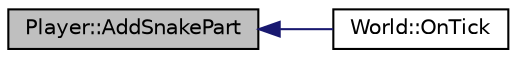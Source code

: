 digraph "Player::AddSnakePart"
{
  edge [fontname="Helvetica",fontsize="10",labelfontname="Helvetica",labelfontsize="10"];
  node [fontname="Helvetica",fontsize="10",shape=record];
  rankdir="LR";
  Node1 [label="Player::AddSnakePart",height=0.2,width=0.4,color="black", fillcolor="grey75", style="filled", fontcolor="black"];
  Node1 -> Node2 [dir="back",color="midnightblue",fontsize="10",style="solid"];
  Node2 [label="World::OnTick",height=0.2,width=0.4,color="black", fillcolor="white", style="filled",URL="$class_world.html#a0bbbfa3065f37588fa83f7d5533bcd5b"];
}
